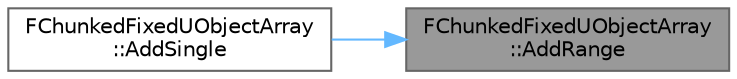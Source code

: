 digraph "FChunkedFixedUObjectArray::AddRange"
{
 // INTERACTIVE_SVG=YES
 // LATEX_PDF_SIZE
  bgcolor="transparent";
  edge [fontname=Helvetica,fontsize=10,labelfontname=Helvetica,labelfontsize=10];
  node [fontname=Helvetica,fontsize=10,shape=box,height=0.2,width=0.4];
  rankdir="RL";
  Node1 [id="Node000001",label="FChunkedFixedUObjectArray\l::AddRange",height=0.2,width=0.4,color="gray40", fillcolor="grey60", style="filled", fontcolor="black",tooltip=" "];
  Node1 -> Node2 [id="edge1_Node000001_Node000002",dir="back",color="steelblue1",style="solid",tooltip=" "];
  Node2 [id="Node000002",label="FChunkedFixedUObjectArray\l::AddSingle",height=0.2,width=0.4,color="grey40", fillcolor="white", style="filled",URL="$dd/d95/classFChunkedFixedUObjectArray.html#a7269968449b76409e84cdda50c6983bb",tooltip=" "];
}
